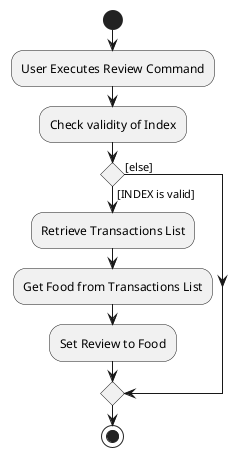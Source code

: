 @startuml
start
:User Executes Review Command;

'Since the beta syntax does not support placing the condition outside the
'diamond we place it as the true branch instead.


:Check validity of Index;
if () then ([INDEX is valid])
    :Retrieve Transactions List;
    :Get Food from Transactions List;
    :Set Review to Food;
else ([else])

endif
stop
@enduml